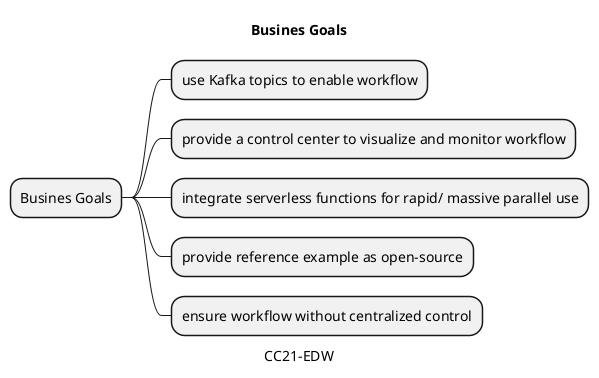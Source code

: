 @startmindmap
'https://plantuml.com/mindmap-diagram

caption CC21-EDW
title Busines Goals

* Busines Goals
** use Kafka topics to enable workflow
** provide a control center to visualize and monitor workflow
** integrate serverless functions for rapid/ massive parallel use
** provide reference example as open-source
** ensure workflow without centralized control

@endmindmap
